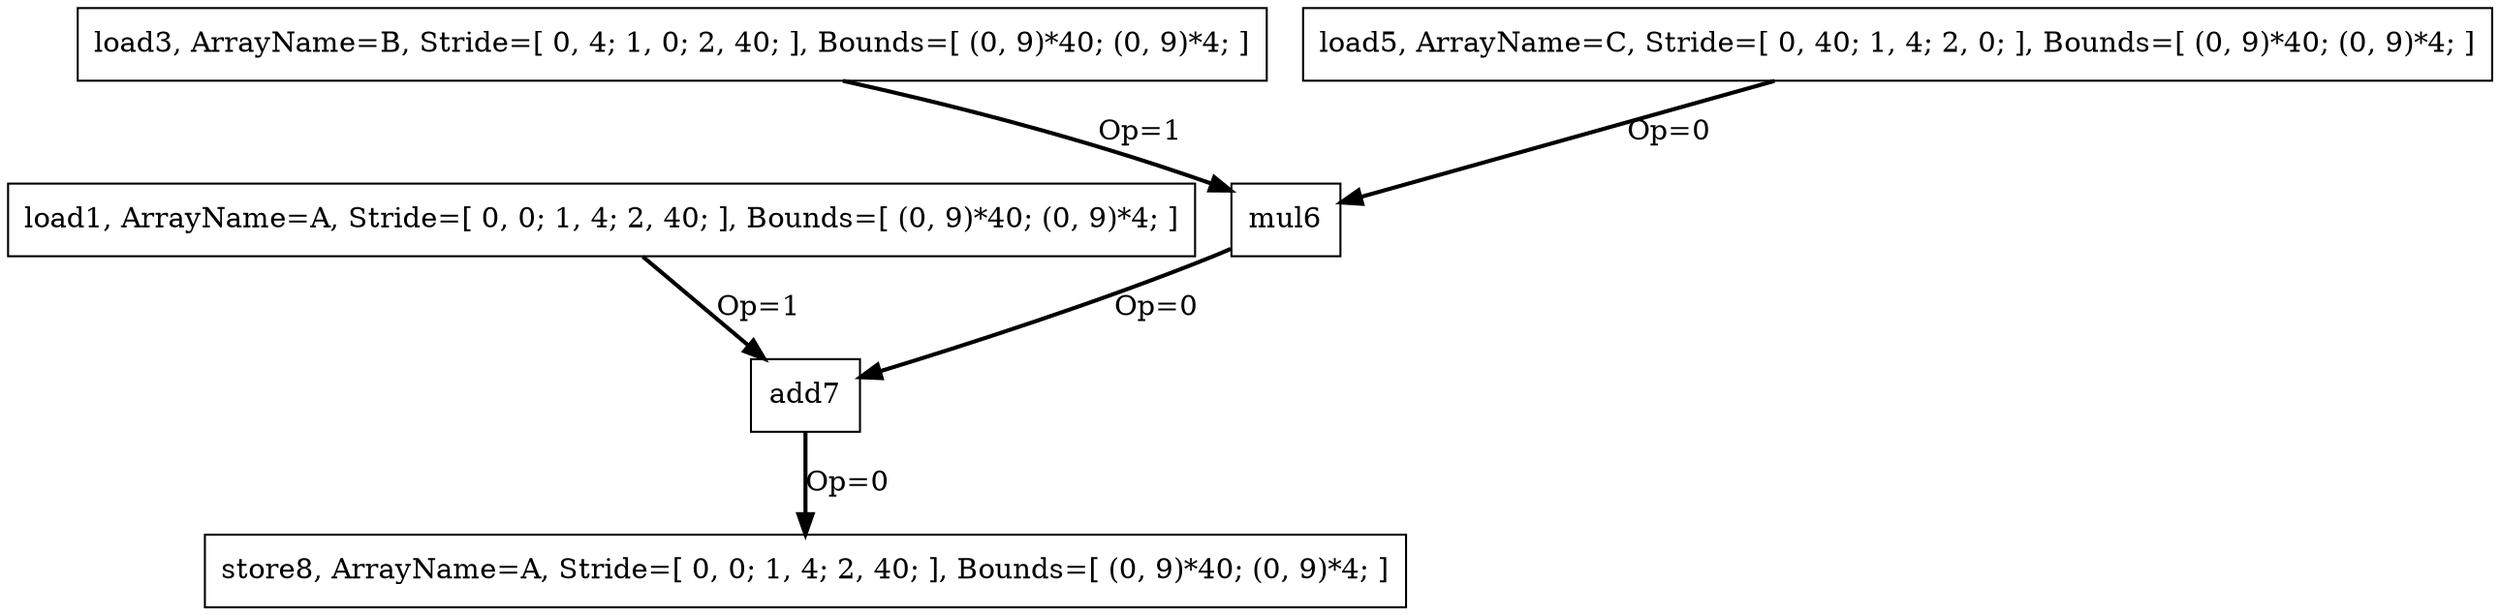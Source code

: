 Digraph G {
load1[label = "load1, ArrayName=A, Stride=[ 0, 0; 1, 4; 2, 40; ], Bounds=[ (0, 9)*40; (0, 9)*4; ]", shape = box, color = black];
load3[label = "load3, ArrayName=B, Stride=[ 0, 4; 1, 0; 2, 40; ], Bounds=[ (0, 9)*40; (0, 9)*4; ]", shape = box, color = black];
load5[label = "load5, ArrayName=C, Stride=[ 0, 40; 1, 4; 2, 0; ], Bounds=[ (0, 9)*40; (0, 9)*4; ]", shape = box, color = black];
mul6[label = "mul6", shape = box, color = black];
add7[label = "add7", shape = box, color = black];
store8[label = "store8, ArrayName=A, Stride=[ 0, 0; 1, 4; 2, 40; ], Bounds=[ (0, 9)*40; (0, 9)*4; ]", shape = box, color = black];
load1 -> add7[color = black, style = bold, label = "Op=1"];
load3 -> mul6[color = black, style = bold, label = "Op=1"];
load5 -> mul6[color = black, style = bold, label = "Op=0"];
mul6 -> add7[color = black, style = bold, label = "Op=0"];
add7 -> store8[color = black, style = bold, label = "Op=0"];
}
